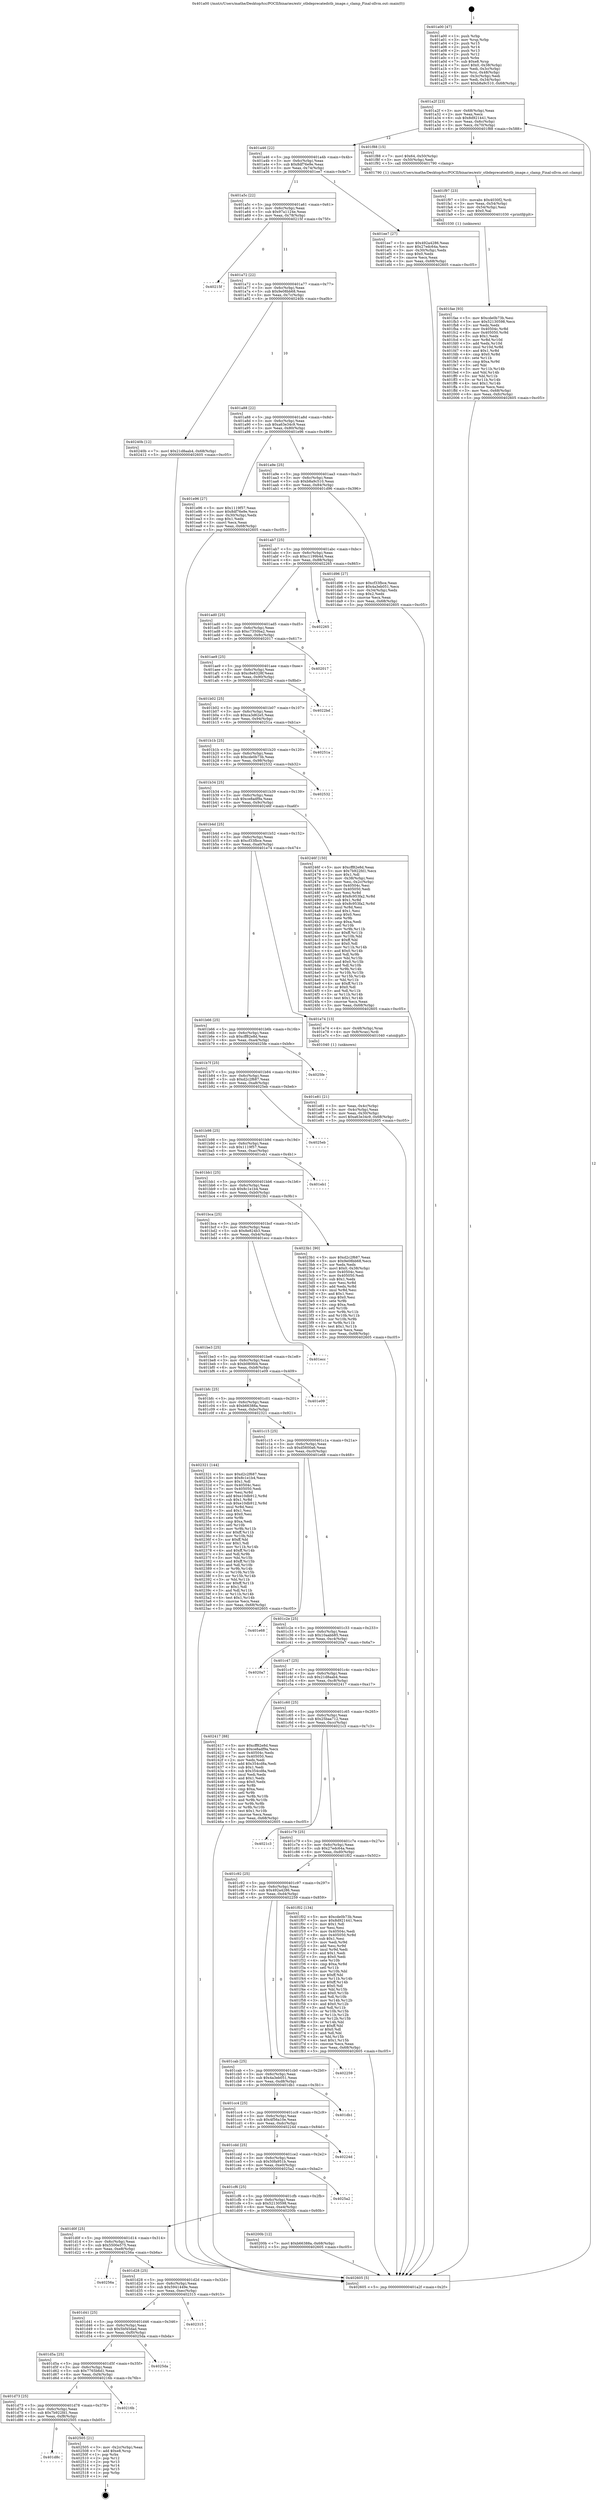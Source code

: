 digraph "0x401a00" {
  label = "0x401a00 (/mnt/c/Users/mathe/Desktop/tcc/POCII/binaries/extr_stbdeprecatedstb_image.c_clamp_Final-ollvm.out::main(0))"
  labelloc = "t"
  node[shape=record]

  Entry [label="",width=0.3,height=0.3,shape=circle,fillcolor=black,style=filled]
  "0x401a2f" [label="{
     0x401a2f [23]\l
     | [instrs]\l
     &nbsp;&nbsp;0x401a2f \<+3\>: mov -0x68(%rbp),%eax\l
     &nbsp;&nbsp;0x401a32 \<+2\>: mov %eax,%ecx\l
     &nbsp;&nbsp;0x401a34 \<+6\>: sub $0x8d921441,%ecx\l
     &nbsp;&nbsp;0x401a3a \<+3\>: mov %eax,-0x6c(%rbp)\l
     &nbsp;&nbsp;0x401a3d \<+3\>: mov %ecx,-0x70(%rbp)\l
     &nbsp;&nbsp;0x401a40 \<+6\>: je 0000000000401f88 \<main+0x588\>\l
  }"]
  "0x401f88" [label="{
     0x401f88 [15]\l
     | [instrs]\l
     &nbsp;&nbsp;0x401f88 \<+7\>: movl $0x64,-0x50(%rbp)\l
     &nbsp;&nbsp;0x401f8f \<+3\>: mov -0x50(%rbp),%edi\l
     &nbsp;&nbsp;0x401f92 \<+5\>: call 0000000000401790 \<clamp\>\l
     | [calls]\l
     &nbsp;&nbsp;0x401790 \{1\} (/mnt/c/Users/mathe/Desktop/tcc/POCII/binaries/extr_stbdeprecatedstb_image.c_clamp_Final-ollvm.out::clamp)\l
  }"]
  "0x401a46" [label="{
     0x401a46 [22]\l
     | [instrs]\l
     &nbsp;&nbsp;0x401a46 \<+5\>: jmp 0000000000401a4b \<main+0x4b\>\l
     &nbsp;&nbsp;0x401a4b \<+3\>: mov -0x6c(%rbp),%eax\l
     &nbsp;&nbsp;0x401a4e \<+5\>: sub $0x8df76e9e,%eax\l
     &nbsp;&nbsp;0x401a53 \<+3\>: mov %eax,-0x74(%rbp)\l
     &nbsp;&nbsp;0x401a56 \<+6\>: je 0000000000401ee7 \<main+0x4e7\>\l
  }"]
  Exit [label="",width=0.3,height=0.3,shape=circle,fillcolor=black,style=filled,peripheries=2]
  "0x401ee7" [label="{
     0x401ee7 [27]\l
     | [instrs]\l
     &nbsp;&nbsp;0x401ee7 \<+5\>: mov $0x492a4286,%eax\l
     &nbsp;&nbsp;0x401eec \<+5\>: mov $0x27edc64a,%ecx\l
     &nbsp;&nbsp;0x401ef1 \<+3\>: mov -0x30(%rbp),%edx\l
     &nbsp;&nbsp;0x401ef4 \<+3\>: cmp $0x0,%edx\l
     &nbsp;&nbsp;0x401ef7 \<+3\>: cmove %ecx,%eax\l
     &nbsp;&nbsp;0x401efa \<+3\>: mov %eax,-0x68(%rbp)\l
     &nbsp;&nbsp;0x401efd \<+5\>: jmp 0000000000402605 \<main+0xc05\>\l
  }"]
  "0x401a5c" [label="{
     0x401a5c [22]\l
     | [instrs]\l
     &nbsp;&nbsp;0x401a5c \<+5\>: jmp 0000000000401a61 \<main+0x61\>\l
     &nbsp;&nbsp;0x401a61 \<+3\>: mov -0x6c(%rbp),%eax\l
     &nbsp;&nbsp;0x401a64 \<+5\>: sub $0x97a1124e,%eax\l
     &nbsp;&nbsp;0x401a69 \<+3\>: mov %eax,-0x78(%rbp)\l
     &nbsp;&nbsp;0x401a6c \<+6\>: je 000000000040215f \<main+0x75f\>\l
  }"]
  "0x401d8c" [label="{
     0x401d8c\l
  }", style=dashed]
  "0x40215f" [label="{
     0x40215f\l
  }", style=dashed]
  "0x401a72" [label="{
     0x401a72 [22]\l
     | [instrs]\l
     &nbsp;&nbsp;0x401a72 \<+5\>: jmp 0000000000401a77 \<main+0x77\>\l
     &nbsp;&nbsp;0x401a77 \<+3\>: mov -0x6c(%rbp),%eax\l
     &nbsp;&nbsp;0x401a7a \<+5\>: sub $0x9e08bb68,%eax\l
     &nbsp;&nbsp;0x401a7f \<+3\>: mov %eax,-0x7c(%rbp)\l
     &nbsp;&nbsp;0x401a82 \<+6\>: je 000000000040240b \<main+0xa0b\>\l
  }"]
  "0x402505" [label="{
     0x402505 [21]\l
     | [instrs]\l
     &nbsp;&nbsp;0x402505 \<+3\>: mov -0x2c(%rbp),%eax\l
     &nbsp;&nbsp;0x402508 \<+7\>: add $0xe8,%rsp\l
     &nbsp;&nbsp;0x40250f \<+1\>: pop %rbx\l
     &nbsp;&nbsp;0x402510 \<+2\>: pop %r12\l
     &nbsp;&nbsp;0x402512 \<+2\>: pop %r13\l
     &nbsp;&nbsp;0x402514 \<+2\>: pop %r14\l
     &nbsp;&nbsp;0x402516 \<+2\>: pop %r15\l
     &nbsp;&nbsp;0x402518 \<+1\>: pop %rbp\l
     &nbsp;&nbsp;0x402519 \<+1\>: ret\l
  }"]
  "0x40240b" [label="{
     0x40240b [12]\l
     | [instrs]\l
     &nbsp;&nbsp;0x40240b \<+7\>: movl $0x21d8aab4,-0x68(%rbp)\l
     &nbsp;&nbsp;0x402412 \<+5\>: jmp 0000000000402605 \<main+0xc05\>\l
  }"]
  "0x401a88" [label="{
     0x401a88 [22]\l
     | [instrs]\l
     &nbsp;&nbsp;0x401a88 \<+5\>: jmp 0000000000401a8d \<main+0x8d\>\l
     &nbsp;&nbsp;0x401a8d \<+3\>: mov -0x6c(%rbp),%eax\l
     &nbsp;&nbsp;0x401a90 \<+5\>: sub $0xa63e34c9,%eax\l
     &nbsp;&nbsp;0x401a95 \<+3\>: mov %eax,-0x80(%rbp)\l
     &nbsp;&nbsp;0x401a98 \<+6\>: je 0000000000401e96 \<main+0x496\>\l
  }"]
  "0x401d73" [label="{
     0x401d73 [25]\l
     | [instrs]\l
     &nbsp;&nbsp;0x401d73 \<+5\>: jmp 0000000000401d78 \<main+0x378\>\l
     &nbsp;&nbsp;0x401d78 \<+3\>: mov -0x6c(%rbp),%eax\l
     &nbsp;&nbsp;0x401d7b \<+5\>: sub $0x7b922fd1,%eax\l
     &nbsp;&nbsp;0x401d80 \<+6\>: mov %eax,-0xf8(%rbp)\l
     &nbsp;&nbsp;0x401d86 \<+6\>: je 0000000000402505 \<main+0xb05\>\l
  }"]
  "0x401e96" [label="{
     0x401e96 [27]\l
     | [instrs]\l
     &nbsp;&nbsp;0x401e96 \<+5\>: mov $0x1119f57,%eax\l
     &nbsp;&nbsp;0x401e9b \<+5\>: mov $0x8df76e9e,%ecx\l
     &nbsp;&nbsp;0x401ea0 \<+3\>: mov -0x30(%rbp),%edx\l
     &nbsp;&nbsp;0x401ea3 \<+3\>: cmp $0x1,%edx\l
     &nbsp;&nbsp;0x401ea6 \<+3\>: cmovl %ecx,%eax\l
     &nbsp;&nbsp;0x401ea9 \<+3\>: mov %eax,-0x68(%rbp)\l
     &nbsp;&nbsp;0x401eac \<+5\>: jmp 0000000000402605 \<main+0xc05\>\l
  }"]
  "0x401a9e" [label="{
     0x401a9e [25]\l
     | [instrs]\l
     &nbsp;&nbsp;0x401a9e \<+5\>: jmp 0000000000401aa3 \<main+0xa3\>\l
     &nbsp;&nbsp;0x401aa3 \<+3\>: mov -0x6c(%rbp),%eax\l
     &nbsp;&nbsp;0x401aa6 \<+5\>: sub $0xb8a9c510,%eax\l
     &nbsp;&nbsp;0x401aab \<+6\>: mov %eax,-0x84(%rbp)\l
     &nbsp;&nbsp;0x401ab1 \<+6\>: je 0000000000401d96 \<main+0x396\>\l
  }"]
  "0x40216b" [label="{
     0x40216b\l
  }", style=dashed]
  "0x401d96" [label="{
     0x401d96 [27]\l
     | [instrs]\l
     &nbsp;&nbsp;0x401d96 \<+5\>: mov $0xcf33fbce,%eax\l
     &nbsp;&nbsp;0x401d9b \<+5\>: mov $0x4a3eb051,%ecx\l
     &nbsp;&nbsp;0x401da0 \<+3\>: mov -0x34(%rbp),%edx\l
     &nbsp;&nbsp;0x401da3 \<+3\>: cmp $0x2,%edx\l
     &nbsp;&nbsp;0x401da6 \<+3\>: cmovne %ecx,%eax\l
     &nbsp;&nbsp;0x401da9 \<+3\>: mov %eax,-0x68(%rbp)\l
     &nbsp;&nbsp;0x401dac \<+5\>: jmp 0000000000402605 \<main+0xc05\>\l
  }"]
  "0x401ab7" [label="{
     0x401ab7 [25]\l
     | [instrs]\l
     &nbsp;&nbsp;0x401ab7 \<+5\>: jmp 0000000000401abc \<main+0xbc\>\l
     &nbsp;&nbsp;0x401abc \<+3\>: mov -0x6c(%rbp),%eax\l
     &nbsp;&nbsp;0x401abf \<+5\>: sub $0xc1199b4d,%eax\l
     &nbsp;&nbsp;0x401ac4 \<+6\>: mov %eax,-0x88(%rbp)\l
     &nbsp;&nbsp;0x401aca \<+6\>: je 0000000000402265 \<main+0x865\>\l
  }"]
  "0x402605" [label="{
     0x402605 [5]\l
     | [instrs]\l
     &nbsp;&nbsp;0x402605 \<+5\>: jmp 0000000000401a2f \<main+0x2f\>\l
  }"]
  "0x401a00" [label="{
     0x401a00 [47]\l
     | [instrs]\l
     &nbsp;&nbsp;0x401a00 \<+1\>: push %rbp\l
     &nbsp;&nbsp;0x401a01 \<+3\>: mov %rsp,%rbp\l
     &nbsp;&nbsp;0x401a04 \<+2\>: push %r15\l
     &nbsp;&nbsp;0x401a06 \<+2\>: push %r14\l
     &nbsp;&nbsp;0x401a08 \<+2\>: push %r13\l
     &nbsp;&nbsp;0x401a0a \<+2\>: push %r12\l
     &nbsp;&nbsp;0x401a0c \<+1\>: push %rbx\l
     &nbsp;&nbsp;0x401a0d \<+7\>: sub $0xe8,%rsp\l
     &nbsp;&nbsp;0x401a14 \<+7\>: movl $0x0,-0x38(%rbp)\l
     &nbsp;&nbsp;0x401a1b \<+3\>: mov %edi,-0x3c(%rbp)\l
     &nbsp;&nbsp;0x401a1e \<+4\>: mov %rsi,-0x48(%rbp)\l
     &nbsp;&nbsp;0x401a22 \<+3\>: mov -0x3c(%rbp),%edi\l
     &nbsp;&nbsp;0x401a25 \<+3\>: mov %edi,-0x34(%rbp)\l
     &nbsp;&nbsp;0x401a28 \<+7\>: movl $0xb8a9c510,-0x68(%rbp)\l
  }"]
  "0x401d5a" [label="{
     0x401d5a [25]\l
     | [instrs]\l
     &nbsp;&nbsp;0x401d5a \<+5\>: jmp 0000000000401d5f \<main+0x35f\>\l
     &nbsp;&nbsp;0x401d5f \<+3\>: mov -0x6c(%rbp),%eax\l
     &nbsp;&nbsp;0x401d62 \<+5\>: sub $0x7765b6d1,%eax\l
     &nbsp;&nbsp;0x401d67 \<+6\>: mov %eax,-0xf4(%rbp)\l
     &nbsp;&nbsp;0x401d6d \<+6\>: je 000000000040216b \<main+0x76b\>\l
  }"]
  "0x402265" [label="{
     0x402265\l
  }", style=dashed]
  "0x401ad0" [label="{
     0x401ad0 [25]\l
     | [instrs]\l
     &nbsp;&nbsp;0x401ad0 \<+5\>: jmp 0000000000401ad5 \<main+0xd5\>\l
     &nbsp;&nbsp;0x401ad5 \<+3\>: mov -0x6c(%rbp),%eax\l
     &nbsp;&nbsp;0x401ad8 \<+5\>: sub $0xc7350ba2,%eax\l
     &nbsp;&nbsp;0x401add \<+6\>: mov %eax,-0x8c(%rbp)\l
     &nbsp;&nbsp;0x401ae3 \<+6\>: je 0000000000402017 \<main+0x617\>\l
  }"]
  "0x4025da" [label="{
     0x4025da\l
  }", style=dashed]
  "0x402017" [label="{
     0x402017\l
  }", style=dashed]
  "0x401ae9" [label="{
     0x401ae9 [25]\l
     | [instrs]\l
     &nbsp;&nbsp;0x401ae9 \<+5\>: jmp 0000000000401aee \<main+0xee\>\l
     &nbsp;&nbsp;0x401aee \<+3\>: mov -0x6c(%rbp),%eax\l
     &nbsp;&nbsp;0x401af1 \<+5\>: sub $0xc8e8328f,%eax\l
     &nbsp;&nbsp;0x401af6 \<+6\>: mov %eax,-0x90(%rbp)\l
     &nbsp;&nbsp;0x401afc \<+6\>: je 00000000004022bd \<main+0x8bd\>\l
  }"]
  "0x401d41" [label="{
     0x401d41 [25]\l
     | [instrs]\l
     &nbsp;&nbsp;0x401d41 \<+5\>: jmp 0000000000401d46 \<main+0x346\>\l
     &nbsp;&nbsp;0x401d46 \<+3\>: mov -0x6c(%rbp),%eax\l
     &nbsp;&nbsp;0x401d49 \<+5\>: sub $0x5bf45dad,%eax\l
     &nbsp;&nbsp;0x401d4e \<+6\>: mov %eax,-0xf0(%rbp)\l
     &nbsp;&nbsp;0x401d54 \<+6\>: je 00000000004025da \<main+0xbda\>\l
  }"]
  "0x4022bd" [label="{
     0x4022bd\l
  }", style=dashed]
  "0x401b02" [label="{
     0x401b02 [25]\l
     | [instrs]\l
     &nbsp;&nbsp;0x401b02 \<+5\>: jmp 0000000000401b07 \<main+0x107\>\l
     &nbsp;&nbsp;0x401b07 \<+3\>: mov -0x6c(%rbp),%eax\l
     &nbsp;&nbsp;0x401b0a \<+5\>: sub $0xca3d62e5,%eax\l
     &nbsp;&nbsp;0x401b0f \<+6\>: mov %eax,-0x94(%rbp)\l
     &nbsp;&nbsp;0x401b15 \<+6\>: je 000000000040251a \<main+0xb1a\>\l
  }"]
  "0x402315" [label="{
     0x402315\l
  }", style=dashed]
  "0x40251a" [label="{
     0x40251a\l
  }", style=dashed]
  "0x401b1b" [label="{
     0x401b1b [25]\l
     | [instrs]\l
     &nbsp;&nbsp;0x401b1b \<+5\>: jmp 0000000000401b20 \<main+0x120\>\l
     &nbsp;&nbsp;0x401b20 \<+3\>: mov -0x6c(%rbp),%eax\l
     &nbsp;&nbsp;0x401b23 \<+5\>: sub $0xcde0b73b,%eax\l
     &nbsp;&nbsp;0x401b28 \<+6\>: mov %eax,-0x98(%rbp)\l
     &nbsp;&nbsp;0x401b2e \<+6\>: je 0000000000402532 \<main+0xb32\>\l
  }"]
  "0x401d28" [label="{
     0x401d28 [25]\l
     | [instrs]\l
     &nbsp;&nbsp;0x401d28 \<+5\>: jmp 0000000000401d2d \<main+0x32d\>\l
     &nbsp;&nbsp;0x401d2d \<+3\>: mov -0x6c(%rbp),%eax\l
     &nbsp;&nbsp;0x401d30 \<+5\>: sub $0x5941449e,%eax\l
     &nbsp;&nbsp;0x401d35 \<+6\>: mov %eax,-0xec(%rbp)\l
     &nbsp;&nbsp;0x401d3b \<+6\>: je 0000000000402315 \<main+0x915\>\l
  }"]
  "0x402532" [label="{
     0x402532\l
  }", style=dashed]
  "0x401b34" [label="{
     0x401b34 [25]\l
     | [instrs]\l
     &nbsp;&nbsp;0x401b34 \<+5\>: jmp 0000000000401b39 \<main+0x139\>\l
     &nbsp;&nbsp;0x401b39 \<+3\>: mov -0x6c(%rbp),%eax\l
     &nbsp;&nbsp;0x401b3c \<+5\>: sub $0xce8adf9a,%eax\l
     &nbsp;&nbsp;0x401b41 \<+6\>: mov %eax,-0x9c(%rbp)\l
     &nbsp;&nbsp;0x401b47 \<+6\>: je 000000000040246f \<main+0xa6f\>\l
  }"]
  "0x40256a" [label="{
     0x40256a\l
  }", style=dashed]
  "0x40246f" [label="{
     0x40246f [150]\l
     | [instrs]\l
     &nbsp;&nbsp;0x40246f \<+5\>: mov $0xcff82e8d,%eax\l
     &nbsp;&nbsp;0x402474 \<+5\>: mov $0x7b922fd1,%ecx\l
     &nbsp;&nbsp;0x402479 \<+2\>: mov $0x1,%dl\l
     &nbsp;&nbsp;0x40247b \<+3\>: mov -0x38(%rbp),%esi\l
     &nbsp;&nbsp;0x40247e \<+3\>: mov %esi,-0x2c(%rbp)\l
     &nbsp;&nbsp;0x402481 \<+7\>: mov 0x40504c,%esi\l
     &nbsp;&nbsp;0x402488 \<+7\>: mov 0x405050,%edi\l
     &nbsp;&nbsp;0x40248f \<+3\>: mov %esi,%r8d\l
     &nbsp;&nbsp;0x402492 \<+7\>: add $0x8c953fa2,%r8d\l
     &nbsp;&nbsp;0x402499 \<+4\>: sub $0x1,%r8d\l
     &nbsp;&nbsp;0x40249d \<+7\>: sub $0x8c953fa2,%r8d\l
     &nbsp;&nbsp;0x4024a4 \<+4\>: imul %r8d,%esi\l
     &nbsp;&nbsp;0x4024a8 \<+3\>: and $0x1,%esi\l
     &nbsp;&nbsp;0x4024ab \<+3\>: cmp $0x0,%esi\l
     &nbsp;&nbsp;0x4024ae \<+4\>: sete %r9b\l
     &nbsp;&nbsp;0x4024b2 \<+3\>: cmp $0xa,%edi\l
     &nbsp;&nbsp;0x4024b5 \<+4\>: setl %r10b\l
     &nbsp;&nbsp;0x4024b9 \<+3\>: mov %r9b,%r11b\l
     &nbsp;&nbsp;0x4024bc \<+4\>: xor $0xff,%r11b\l
     &nbsp;&nbsp;0x4024c0 \<+3\>: mov %r10b,%bl\l
     &nbsp;&nbsp;0x4024c3 \<+3\>: xor $0xff,%bl\l
     &nbsp;&nbsp;0x4024c6 \<+3\>: xor $0x0,%dl\l
     &nbsp;&nbsp;0x4024c9 \<+3\>: mov %r11b,%r14b\l
     &nbsp;&nbsp;0x4024cc \<+4\>: and $0x0,%r14b\l
     &nbsp;&nbsp;0x4024d0 \<+3\>: and %dl,%r9b\l
     &nbsp;&nbsp;0x4024d3 \<+3\>: mov %bl,%r15b\l
     &nbsp;&nbsp;0x4024d6 \<+4\>: and $0x0,%r15b\l
     &nbsp;&nbsp;0x4024da \<+3\>: and %dl,%r10b\l
     &nbsp;&nbsp;0x4024dd \<+3\>: or %r9b,%r14b\l
     &nbsp;&nbsp;0x4024e0 \<+3\>: or %r10b,%r15b\l
     &nbsp;&nbsp;0x4024e3 \<+3\>: xor %r15b,%r14b\l
     &nbsp;&nbsp;0x4024e6 \<+3\>: or %bl,%r11b\l
     &nbsp;&nbsp;0x4024e9 \<+4\>: xor $0xff,%r11b\l
     &nbsp;&nbsp;0x4024ed \<+3\>: or $0x0,%dl\l
     &nbsp;&nbsp;0x4024f0 \<+3\>: and %dl,%r11b\l
     &nbsp;&nbsp;0x4024f3 \<+3\>: or %r11b,%r14b\l
     &nbsp;&nbsp;0x4024f6 \<+4\>: test $0x1,%r14b\l
     &nbsp;&nbsp;0x4024fa \<+3\>: cmovne %ecx,%eax\l
     &nbsp;&nbsp;0x4024fd \<+3\>: mov %eax,-0x68(%rbp)\l
     &nbsp;&nbsp;0x402500 \<+5\>: jmp 0000000000402605 \<main+0xc05\>\l
  }"]
  "0x401b4d" [label="{
     0x401b4d [25]\l
     | [instrs]\l
     &nbsp;&nbsp;0x401b4d \<+5\>: jmp 0000000000401b52 \<main+0x152\>\l
     &nbsp;&nbsp;0x401b52 \<+3\>: mov -0x6c(%rbp),%eax\l
     &nbsp;&nbsp;0x401b55 \<+5\>: sub $0xcf33fbce,%eax\l
     &nbsp;&nbsp;0x401b5a \<+6\>: mov %eax,-0xa0(%rbp)\l
     &nbsp;&nbsp;0x401b60 \<+6\>: je 0000000000401e74 \<main+0x474\>\l
  }"]
  "0x401d0f" [label="{
     0x401d0f [25]\l
     | [instrs]\l
     &nbsp;&nbsp;0x401d0f \<+5\>: jmp 0000000000401d14 \<main+0x314\>\l
     &nbsp;&nbsp;0x401d14 \<+3\>: mov -0x6c(%rbp),%eax\l
     &nbsp;&nbsp;0x401d17 \<+5\>: sub $0x5500e575,%eax\l
     &nbsp;&nbsp;0x401d1c \<+6\>: mov %eax,-0xe8(%rbp)\l
     &nbsp;&nbsp;0x401d22 \<+6\>: je 000000000040256a \<main+0xb6a\>\l
  }"]
  "0x401e74" [label="{
     0x401e74 [13]\l
     | [instrs]\l
     &nbsp;&nbsp;0x401e74 \<+4\>: mov -0x48(%rbp),%rax\l
     &nbsp;&nbsp;0x401e78 \<+4\>: mov 0x8(%rax),%rdi\l
     &nbsp;&nbsp;0x401e7c \<+5\>: call 0000000000401040 \<atoi@plt\>\l
     | [calls]\l
     &nbsp;&nbsp;0x401040 \{1\} (unknown)\l
  }"]
  "0x401b66" [label="{
     0x401b66 [25]\l
     | [instrs]\l
     &nbsp;&nbsp;0x401b66 \<+5\>: jmp 0000000000401b6b \<main+0x16b\>\l
     &nbsp;&nbsp;0x401b6b \<+3\>: mov -0x6c(%rbp),%eax\l
     &nbsp;&nbsp;0x401b6e \<+5\>: sub $0xcff82e8d,%eax\l
     &nbsp;&nbsp;0x401b73 \<+6\>: mov %eax,-0xa4(%rbp)\l
     &nbsp;&nbsp;0x401b79 \<+6\>: je 00000000004025fe \<main+0xbfe\>\l
  }"]
  "0x401e81" [label="{
     0x401e81 [21]\l
     | [instrs]\l
     &nbsp;&nbsp;0x401e81 \<+3\>: mov %eax,-0x4c(%rbp)\l
     &nbsp;&nbsp;0x401e84 \<+3\>: mov -0x4c(%rbp),%eax\l
     &nbsp;&nbsp;0x401e87 \<+3\>: mov %eax,-0x30(%rbp)\l
     &nbsp;&nbsp;0x401e8a \<+7\>: movl $0xa63e34c9,-0x68(%rbp)\l
     &nbsp;&nbsp;0x401e91 \<+5\>: jmp 0000000000402605 \<main+0xc05\>\l
  }"]
  "0x40200b" [label="{
     0x40200b [12]\l
     | [instrs]\l
     &nbsp;&nbsp;0x40200b \<+7\>: movl $0xb66388a,-0x68(%rbp)\l
     &nbsp;&nbsp;0x402012 \<+5\>: jmp 0000000000402605 \<main+0xc05\>\l
  }"]
  "0x4025fe" [label="{
     0x4025fe\l
  }", style=dashed]
  "0x401b7f" [label="{
     0x401b7f [25]\l
     | [instrs]\l
     &nbsp;&nbsp;0x401b7f \<+5\>: jmp 0000000000401b84 \<main+0x184\>\l
     &nbsp;&nbsp;0x401b84 \<+3\>: mov -0x6c(%rbp),%eax\l
     &nbsp;&nbsp;0x401b87 \<+5\>: sub $0xd2c2f687,%eax\l
     &nbsp;&nbsp;0x401b8c \<+6\>: mov %eax,-0xa8(%rbp)\l
     &nbsp;&nbsp;0x401b92 \<+6\>: je 00000000004025eb \<main+0xbeb\>\l
  }"]
  "0x401cf6" [label="{
     0x401cf6 [25]\l
     | [instrs]\l
     &nbsp;&nbsp;0x401cf6 \<+5\>: jmp 0000000000401cfb \<main+0x2fb\>\l
     &nbsp;&nbsp;0x401cfb \<+3\>: mov -0x6c(%rbp),%eax\l
     &nbsp;&nbsp;0x401cfe \<+5\>: sub $0x52130598,%eax\l
     &nbsp;&nbsp;0x401d03 \<+6\>: mov %eax,-0xe4(%rbp)\l
     &nbsp;&nbsp;0x401d09 \<+6\>: je 000000000040200b \<main+0x60b\>\l
  }"]
  "0x4025eb" [label="{
     0x4025eb\l
  }", style=dashed]
  "0x401b98" [label="{
     0x401b98 [25]\l
     | [instrs]\l
     &nbsp;&nbsp;0x401b98 \<+5\>: jmp 0000000000401b9d \<main+0x19d\>\l
     &nbsp;&nbsp;0x401b9d \<+3\>: mov -0x6c(%rbp),%eax\l
     &nbsp;&nbsp;0x401ba0 \<+5\>: sub $0x1119f57,%eax\l
     &nbsp;&nbsp;0x401ba5 \<+6\>: mov %eax,-0xac(%rbp)\l
     &nbsp;&nbsp;0x401bab \<+6\>: je 0000000000401eb1 \<main+0x4b1\>\l
  }"]
  "0x4025a2" [label="{
     0x4025a2\l
  }", style=dashed]
  "0x401eb1" [label="{
     0x401eb1\l
  }", style=dashed]
  "0x401bb1" [label="{
     0x401bb1 [25]\l
     | [instrs]\l
     &nbsp;&nbsp;0x401bb1 \<+5\>: jmp 0000000000401bb6 \<main+0x1b6\>\l
     &nbsp;&nbsp;0x401bb6 \<+3\>: mov -0x6c(%rbp),%eax\l
     &nbsp;&nbsp;0x401bb9 \<+5\>: sub $0x8c1e1b4,%eax\l
     &nbsp;&nbsp;0x401bbe \<+6\>: mov %eax,-0xb0(%rbp)\l
     &nbsp;&nbsp;0x401bc4 \<+6\>: je 00000000004023b1 \<main+0x9b1\>\l
  }"]
  "0x401cdd" [label="{
     0x401cdd [25]\l
     | [instrs]\l
     &nbsp;&nbsp;0x401cdd \<+5\>: jmp 0000000000401ce2 \<main+0x2e2\>\l
     &nbsp;&nbsp;0x401ce2 \<+3\>: mov -0x6c(%rbp),%eax\l
     &nbsp;&nbsp;0x401ce5 \<+5\>: sub $0x50fa951b,%eax\l
     &nbsp;&nbsp;0x401cea \<+6\>: mov %eax,-0xe0(%rbp)\l
     &nbsp;&nbsp;0x401cf0 \<+6\>: je 00000000004025a2 \<main+0xba2\>\l
  }"]
  "0x4023b1" [label="{
     0x4023b1 [90]\l
     | [instrs]\l
     &nbsp;&nbsp;0x4023b1 \<+5\>: mov $0xd2c2f687,%eax\l
     &nbsp;&nbsp;0x4023b6 \<+5\>: mov $0x9e08bb68,%ecx\l
     &nbsp;&nbsp;0x4023bb \<+2\>: xor %edx,%edx\l
     &nbsp;&nbsp;0x4023bd \<+7\>: movl $0x0,-0x38(%rbp)\l
     &nbsp;&nbsp;0x4023c4 \<+7\>: mov 0x40504c,%esi\l
     &nbsp;&nbsp;0x4023cb \<+7\>: mov 0x405050,%edi\l
     &nbsp;&nbsp;0x4023d2 \<+3\>: sub $0x1,%edx\l
     &nbsp;&nbsp;0x4023d5 \<+3\>: mov %esi,%r8d\l
     &nbsp;&nbsp;0x4023d8 \<+3\>: add %edx,%r8d\l
     &nbsp;&nbsp;0x4023db \<+4\>: imul %r8d,%esi\l
     &nbsp;&nbsp;0x4023df \<+3\>: and $0x1,%esi\l
     &nbsp;&nbsp;0x4023e2 \<+3\>: cmp $0x0,%esi\l
     &nbsp;&nbsp;0x4023e5 \<+4\>: sete %r9b\l
     &nbsp;&nbsp;0x4023e9 \<+3\>: cmp $0xa,%edi\l
     &nbsp;&nbsp;0x4023ec \<+4\>: setl %r10b\l
     &nbsp;&nbsp;0x4023f0 \<+3\>: mov %r9b,%r11b\l
     &nbsp;&nbsp;0x4023f3 \<+3\>: and %r10b,%r11b\l
     &nbsp;&nbsp;0x4023f6 \<+3\>: xor %r10b,%r9b\l
     &nbsp;&nbsp;0x4023f9 \<+3\>: or %r9b,%r11b\l
     &nbsp;&nbsp;0x4023fc \<+4\>: test $0x1,%r11b\l
     &nbsp;&nbsp;0x402400 \<+3\>: cmovne %ecx,%eax\l
     &nbsp;&nbsp;0x402403 \<+3\>: mov %eax,-0x68(%rbp)\l
     &nbsp;&nbsp;0x402406 \<+5\>: jmp 0000000000402605 \<main+0xc05\>\l
  }"]
  "0x401bca" [label="{
     0x401bca [25]\l
     | [instrs]\l
     &nbsp;&nbsp;0x401bca \<+5\>: jmp 0000000000401bcf \<main+0x1cf\>\l
     &nbsp;&nbsp;0x401bcf \<+3\>: mov -0x6c(%rbp),%eax\l
     &nbsp;&nbsp;0x401bd2 \<+5\>: sub $0x8e824b3,%eax\l
     &nbsp;&nbsp;0x401bd7 \<+6\>: mov %eax,-0xb4(%rbp)\l
     &nbsp;&nbsp;0x401bdd \<+6\>: je 0000000000401ecc \<main+0x4cc\>\l
  }"]
  "0x40224d" [label="{
     0x40224d\l
  }", style=dashed]
  "0x401ecc" [label="{
     0x401ecc\l
  }", style=dashed]
  "0x401be3" [label="{
     0x401be3 [25]\l
     | [instrs]\l
     &nbsp;&nbsp;0x401be3 \<+5\>: jmp 0000000000401be8 \<main+0x1e8\>\l
     &nbsp;&nbsp;0x401be8 \<+3\>: mov -0x6c(%rbp),%eax\l
     &nbsp;&nbsp;0x401beb \<+5\>: sub $0xb080fd4,%eax\l
     &nbsp;&nbsp;0x401bf0 \<+6\>: mov %eax,-0xb8(%rbp)\l
     &nbsp;&nbsp;0x401bf6 \<+6\>: je 0000000000401e09 \<main+0x409\>\l
  }"]
  "0x401cc4" [label="{
     0x401cc4 [25]\l
     | [instrs]\l
     &nbsp;&nbsp;0x401cc4 \<+5\>: jmp 0000000000401cc9 \<main+0x2c9\>\l
     &nbsp;&nbsp;0x401cc9 \<+3\>: mov -0x6c(%rbp),%eax\l
     &nbsp;&nbsp;0x401ccc \<+5\>: sub $0x4f56a10e,%eax\l
     &nbsp;&nbsp;0x401cd1 \<+6\>: mov %eax,-0xdc(%rbp)\l
     &nbsp;&nbsp;0x401cd7 \<+6\>: je 000000000040224d \<main+0x84d\>\l
  }"]
  "0x401e09" [label="{
     0x401e09\l
  }", style=dashed]
  "0x401bfc" [label="{
     0x401bfc [25]\l
     | [instrs]\l
     &nbsp;&nbsp;0x401bfc \<+5\>: jmp 0000000000401c01 \<main+0x201\>\l
     &nbsp;&nbsp;0x401c01 \<+3\>: mov -0x6c(%rbp),%eax\l
     &nbsp;&nbsp;0x401c04 \<+5\>: sub $0xb66388a,%eax\l
     &nbsp;&nbsp;0x401c09 \<+6\>: mov %eax,-0xbc(%rbp)\l
     &nbsp;&nbsp;0x401c0f \<+6\>: je 0000000000402321 \<main+0x921\>\l
  }"]
  "0x401db1" [label="{
     0x401db1\l
  }", style=dashed]
  "0x402321" [label="{
     0x402321 [144]\l
     | [instrs]\l
     &nbsp;&nbsp;0x402321 \<+5\>: mov $0xd2c2f687,%eax\l
     &nbsp;&nbsp;0x402326 \<+5\>: mov $0x8c1e1b4,%ecx\l
     &nbsp;&nbsp;0x40232b \<+2\>: mov $0x1,%dl\l
     &nbsp;&nbsp;0x40232d \<+7\>: mov 0x40504c,%esi\l
     &nbsp;&nbsp;0x402334 \<+7\>: mov 0x405050,%edi\l
     &nbsp;&nbsp;0x40233b \<+3\>: mov %esi,%r8d\l
     &nbsp;&nbsp;0x40233e \<+7\>: add $0xe10db912,%r8d\l
     &nbsp;&nbsp;0x402345 \<+4\>: sub $0x1,%r8d\l
     &nbsp;&nbsp;0x402349 \<+7\>: sub $0xe10db912,%r8d\l
     &nbsp;&nbsp;0x402350 \<+4\>: imul %r8d,%esi\l
     &nbsp;&nbsp;0x402354 \<+3\>: and $0x1,%esi\l
     &nbsp;&nbsp;0x402357 \<+3\>: cmp $0x0,%esi\l
     &nbsp;&nbsp;0x40235a \<+4\>: sete %r9b\l
     &nbsp;&nbsp;0x40235e \<+3\>: cmp $0xa,%edi\l
     &nbsp;&nbsp;0x402361 \<+4\>: setl %r10b\l
     &nbsp;&nbsp;0x402365 \<+3\>: mov %r9b,%r11b\l
     &nbsp;&nbsp;0x402368 \<+4\>: xor $0xff,%r11b\l
     &nbsp;&nbsp;0x40236c \<+3\>: mov %r10b,%bl\l
     &nbsp;&nbsp;0x40236f \<+3\>: xor $0xff,%bl\l
     &nbsp;&nbsp;0x402372 \<+3\>: xor $0x1,%dl\l
     &nbsp;&nbsp;0x402375 \<+3\>: mov %r11b,%r14b\l
     &nbsp;&nbsp;0x402378 \<+4\>: and $0xff,%r14b\l
     &nbsp;&nbsp;0x40237c \<+3\>: and %dl,%r9b\l
     &nbsp;&nbsp;0x40237f \<+3\>: mov %bl,%r15b\l
     &nbsp;&nbsp;0x402382 \<+4\>: and $0xff,%r15b\l
     &nbsp;&nbsp;0x402386 \<+3\>: and %dl,%r10b\l
     &nbsp;&nbsp;0x402389 \<+3\>: or %r9b,%r14b\l
     &nbsp;&nbsp;0x40238c \<+3\>: or %r10b,%r15b\l
     &nbsp;&nbsp;0x40238f \<+3\>: xor %r15b,%r14b\l
     &nbsp;&nbsp;0x402392 \<+3\>: or %bl,%r11b\l
     &nbsp;&nbsp;0x402395 \<+4\>: xor $0xff,%r11b\l
     &nbsp;&nbsp;0x402399 \<+3\>: or $0x1,%dl\l
     &nbsp;&nbsp;0x40239c \<+3\>: and %dl,%r11b\l
     &nbsp;&nbsp;0x40239f \<+3\>: or %r11b,%r14b\l
     &nbsp;&nbsp;0x4023a2 \<+4\>: test $0x1,%r14b\l
     &nbsp;&nbsp;0x4023a6 \<+3\>: cmovne %ecx,%eax\l
     &nbsp;&nbsp;0x4023a9 \<+3\>: mov %eax,-0x68(%rbp)\l
     &nbsp;&nbsp;0x4023ac \<+5\>: jmp 0000000000402605 \<main+0xc05\>\l
  }"]
  "0x401c15" [label="{
     0x401c15 [25]\l
     | [instrs]\l
     &nbsp;&nbsp;0x401c15 \<+5\>: jmp 0000000000401c1a \<main+0x21a\>\l
     &nbsp;&nbsp;0x401c1a \<+3\>: mov -0x6c(%rbp),%eax\l
     &nbsp;&nbsp;0x401c1d \<+5\>: sub $0xd5600a6,%eax\l
     &nbsp;&nbsp;0x401c22 \<+6\>: mov %eax,-0xc0(%rbp)\l
     &nbsp;&nbsp;0x401c28 \<+6\>: je 0000000000401e68 \<main+0x468\>\l
  }"]
  "0x401cab" [label="{
     0x401cab [25]\l
     | [instrs]\l
     &nbsp;&nbsp;0x401cab \<+5\>: jmp 0000000000401cb0 \<main+0x2b0\>\l
     &nbsp;&nbsp;0x401cb0 \<+3\>: mov -0x6c(%rbp),%eax\l
     &nbsp;&nbsp;0x401cb3 \<+5\>: sub $0x4a3eb051,%eax\l
     &nbsp;&nbsp;0x401cb8 \<+6\>: mov %eax,-0xd8(%rbp)\l
     &nbsp;&nbsp;0x401cbe \<+6\>: je 0000000000401db1 \<main+0x3b1\>\l
  }"]
  "0x401e68" [label="{
     0x401e68\l
  }", style=dashed]
  "0x401c2e" [label="{
     0x401c2e [25]\l
     | [instrs]\l
     &nbsp;&nbsp;0x401c2e \<+5\>: jmp 0000000000401c33 \<main+0x233\>\l
     &nbsp;&nbsp;0x401c33 \<+3\>: mov -0x6c(%rbp),%eax\l
     &nbsp;&nbsp;0x401c36 \<+5\>: sub $0x10aabb85,%eax\l
     &nbsp;&nbsp;0x401c3b \<+6\>: mov %eax,-0xc4(%rbp)\l
     &nbsp;&nbsp;0x401c41 \<+6\>: je 00000000004020a7 \<main+0x6a7\>\l
  }"]
  "0x402259" [label="{
     0x402259\l
  }", style=dashed]
  "0x4020a7" [label="{
     0x4020a7\l
  }", style=dashed]
  "0x401c47" [label="{
     0x401c47 [25]\l
     | [instrs]\l
     &nbsp;&nbsp;0x401c47 \<+5\>: jmp 0000000000401c4c \<main+0x24c\>\l
     &nbsp;&nbsp;0x401c4c \<+3\>: mov -0x6c(%rbp),%eax\l
     &nbsp;&nbsp;0x401c4f \<+5\>: sub $0x21d8aab4,%eax\l
     &nbsp;&nbsp;0x401c54 \<+6\>: mov %eax,-0xc8(%rbp)\l
     &nbsp;&nbsp;0x401c5a \<+6\>: je 0000000000402417 \<main+0xa17\>\l
  }"]
  "0x401fae" [label="{
     0x401fae [93]\l
     | [instrs]\l
     &nbsp;&nbsp;0x401fae \<+5\>: mov $0xcde0b73b,%esi\l
     &nbsp;&nbsp;0x401fb3 \<+5\>: mov $0x52130598,%ecx\l
     &nbsp;&nbsp;0x401fb8 \<+2\>: xor %edx,%edx\l
     &nbsp;&nbsp;0x401fba \<+8\>: mov 0x40504c,%r8d\l
     &nbsp;&nbsp;0x401fc2 \<+8\>: mov 0x405050,%r9d\l
     &nbsp;&nbsp;0x401fca \<+3\>: sub $0x1,%edx\l
     &nbsp;&nbsp;0x401fcd \<+3\>: mov %r8d,%r10d\l
     &nbsp;&nbsp;0x401fd0 \<+3\>: add %edx,%r10d\l
     &nbsp;&nbsp;0x401fd3 \<+4\>: imul %r10d,%r8d\l
     &nbsp;&nbsp;0x401fd7 \<+4\>: and $0x1,%r8d\l
     &nbsp;&nbsp;0x401fdb \<+4\>: cmp $0x0,%r8d\l
     &nbsp;&nbsp;0x401fdf \<+4\>: sete %r11b\l
     &nbsp;&nbsp;0x401fe3 \<+4\>: cmp $0xa,%r9d\l
     &nbsp;&nbsp;0x401fe7 \<+3\>: setl %bl\l
     &nbsp;&nbsp;0x401fea \<+3\>: mov %r11b,%r14b\l
     &nbsp;&nbsp;0x401fed \<+3\>: and %bl,%r14b\l
     &nbsp;&nbsp;0x401ff0 \<+3\>: xor %bl,%r11b\l
     &nbsp;&nbsp;0x401ff3 \<+3\>: or %r11b,%r14b\l
     &nbsp;&nbsp;0x401ff6 \<+4\>: test $0x1,%r14b\l
     &nbsp;&nbsp;0x401ffa \<+3\>: cmovne %ecx,%esi\l
     &nbsp;&nbsp;0x401ffd \<+3\>: mov %esi,-0x68(%rbp)\l
     &nbsp;&nbsp;0x402000 \<+6\>: mov %eax,-0xfc(%rbp)\l
     &nbsp;&nbsp;0x402006 \<+5\>: jmp 0000000000402605 \<main+0xc05\>\l
  }"]
  "0x402417" [label="{
     0x402417 [88]\l
     | [instrs]\l
     &nbsp;&nbsp;0x402417 \<+5\>: mov $0xcff82e8d,%eax\l
     &nbsp;&nbsp;0x40241c \<+5\>: mov $0xce8adf9a,%ecx\l
     &nbsp;&nbsp;0x402421 \<+7\>: mov 0x40504c,%edx\l
     &nbsp;&nbsp;0x402428 \<+7\>: mov 0x405050,%esi\l
     &nbsp;&nbsp;0x40242f \<+2\>: mov %edx,%edi\l
     &nbsp;&nbsp;0x402431 \<+6\>: add $0x354cd8a,%edi\l
     &nbsp;&nbsp;0x402437 \<+3\>: sub $0x1,%edi\l
     &nbsp;&nbsp;0x40243a \<+6\>: sub $0x354cd8a,%edi\l
     &nbsp;&nbsp;0x402440 \<+3\>: imul %edi,%edx\l
     &nbsp;&nbsp;0x402443 \<+3\>: and $0x1,%edx\l
     &nbsp;&nbsp;0x402446 \<+3\>: cmp $0x0,%edx\l
     &nbsp;&nbsp;0x402449 \<+4\>: sete %r8b\l
     &nbsp;&nbsp;0x40244d \<+3\>: cmp $0xa,%esi\l
     &nbsp;&nbsp;0x402450 \<+4\>: setl %r9b\l
     &nbsp;&nbsp;0x402454 \<+3\>: mov %r8b,%r10b\l
     &nbsp;&nbsp;0x402457 \<+3\>: and %r9b,%r10b\l
     &nbsp;&nbsp;0x40245a \<+3\>: xor %r9b,%r8b\l
     &nbsp;&nbsp;0x40245d \<+3\>: or %r8b,%r10b\l
     &nbsp;&nbsp;0x402460 \<+4\>: test $0x1,%r10b\l
     &nbsp;&nbsp;0x402464 \<+3\>: cmovne %ecx,%eax\l
     &nbsp;&nbsp;0x402467 \<+3\>: mov %eax,-0x68(%rbp)\l
     &nbsp;&nbsp;0x40246a \<+5\>: jmp 0000000000402605 \<main+0xc05\>\l
  }"]
  "0x401c60" [label="{
     0x401c60 [25]\l
     | [instrs]\l
     &nbsp;&nbsp;0x401c60 \<+5\>: jmp 0000000000401c65 \<main+0x265\>\l
     &nbsp;&nbsp;0x401c65 \<+3\>: mov -0x6c(%rbp),%eax\l
     &nbsp;&nbsp;0x401c68 \<+5\>: sub $0x25baa712,%eax\l
     &nbsp;&nbsp;0x401c6d \<+6\>: mov %eax,-0xcc(%rbp)\l
     &nbsp;&nbsp;0x401c73 \<+6\>: je 00000000004021c3 \<main+0x7c3\>\l
  }"]
  "0x401f97" [label="{
     0x401f97 [23]\l
     | [instrs]\l
     &nbsp;&nbsp;0x401f97 \<+10\>: movabs $0x4030f2,%rdi\l
     &nbsp;&nbsp;0x401fa1 \<+3\>: mov %eax,-0x54(%rbp)\l
     &nbsp;&nbsp;0x401fa4 \<+3\>: mov -0x54(%rbp),%esi\l
     &nbsp;&nbsp;0x401fa7 \<+2\>: mov $0x0,%al\l
     &nbsp;&nbsp;0x401fa9 \<+5\>: call 0000000000401030 \<printf@plt\>\l
     | [calls]\l
     &nbsp;&nbsp;0x401030 \{1\} (unknown)\l
  }"]
  "0x4021c3" [label="{
     0x4021c3\l
  }", style=dashed]
  "0x401c79" [label="{
     0x401c79 [25]\l
     | [instrs]\l
     &nbsp;&nbsp;0x401c79 \<+5\>: jmp 0000000000401c7e \<main+0x27e\>\l
     &nbsp;&nbsp;0x401c7e \<+3\>: mov -0x6c(%rbp),%eax\l
     &nbsp;&nbsp;0x401c81 \<+5\>: sub $0x27edc64a,%eax\l
     &nbsp;&nbsp;0x401c86 \<+6\>: mov %eax,-0xd0(%rbp)\l
     &nbsp;&nbsp;0x401c8c \<+6\>: je 0000000000401f02 \<main+0x502\>\l
  }"]
  "0x401c92" [label="{
     0x401c92 [25]\l
     | [instrs]\l
     &nbsp;&nbsp;0x401c92 \<+5\>: jmp 0000000000401c97 \<main+0x297\>\l
     &nbsp;&nbsp;0x401c97 \<+3\>: mov -0x6c(%rbp),%eax\l
     &nbsp;&nbsp;0x401c9a \<+5\>: sub $0x492a4286,%eax\l
     &nbsp;&nbsp;0x401c9f \<+6\>: mov %eax,-0xd4(%rbp)\l
     &nbsp;&nbsp;0x401ca5 \<+6\>: je 0000000000402259 \<main+0x859\>\l
  }"]
  "0x401f02" [label="{
     0x401f02 [134]\l
     | [instrs]\l
     &nbsp;&nbsp;0x401f02 \<+5\>: mov $0xcde0b73b,%eax\l
     &nbsp;&nbsp;0x401f07 \<+5\>: mov $0x8d921441,%ecx\l
     &nbsp;&nbsp;0x401f0c \<+2\>: mov $0x1,%dl\l
     &nbsp;&nbsp;0x401f0e \<+2\>: xor %esi,%esi\l
     &nbsp;&nbsp;0x401f10 \<+7\>: mov 0x40504c,%edi\l
     &nbsp;&nbsp;0x401f17 \<+8\>: mov 0x405050,%r8d\l
     &nbsp;&nbsp;0x401f1f \<+3\>: sub $0x1,%esi\l
     &nbsp;&nbsp;0x401f22 \<+3\>: mov %edi,%r9d\l
     &nbsp;&nbsp;0x401f25 \<+3\>: add %esi,%r9d\l
     &nbsp;&nbsp;0x401f28 \<+4\>: imul %r9d,%edi\l
     &nbsp;&nbsp;0x401f2c \<+3\>: and $0x1,%edi\l
     &nbsp;&nbsp;0x401f2f \<+3\>: cmp $0x0,%edi\l
     &nbsp;&nbsp;0x401f32 \<+4\>: sete %r10b\l
     &nbsp;&nbsp;0x401f36 \<+4\>: cmp $0xa,%r8d\l
     &nbsp;&nbsp;0x401f3a \<+4\>: setl %r11b\l
     &nbsp;&nbsp;0x401f3e \<+3\>: mov %r10b,%bl\l
     &nbsp;&nbsp;0x401f41 \<+3\>: xor $0xff,%bl\l
     &nbsp;&nbsp;0x401f44 \<+3\>: mov %r11b,%r14b\l
     &nbsp;&nbsp;0x401f47 \<+4\>: xor $0xff,%r14b\l
     &nbsp;&nbsp;0x401f4b \<+3\>: xor $0x0,%dl\l
     &nbsp;&nbsp;0x401f4e \<+3\>: mov %bl,%r15b\l
     &nbsp;&nbsp;0x401f51 \<+4\>: and $0x0,%r15b\l
     &nbsp;&nbsp;0x401f55 \<+3\>: and %dl,%r10b\l
     &nbsp;&nbsp;0x401f58 \<+3\>: mov %r14b,%r12b\l
     &nbsp;&nbsp;0x401f5b \<+4\>: and $0x0,%r12b\l
     &nbsp;&nbsp;0x401f5f \<+3\>: and %dl,%r11b\l
     &nbsp;&nbsp;0x401f62 \<+3\>: or %r10b,%r15b\l
     &nbsp;&nbsp;0x401f65 \<+3\>: or %r11b,%r12b\l
     &nbsp;&nbsp;0x401f68 \<+3\>: xor %r12b,%r15b\l
     &nbsp;&nbsp;0x401f6b \<+3\>: or %r14b,%bl\l
     &nbsp;&nbsp;0x401f6e \<+3\>: xor $0xff,%bl\l
     &nbsp;&nbsp;0x401f71 \<+3\>: or $0x0,%dl\l
     &nbsp;&nbsp;0x401f74 \<+2\>: and %dl,%bl\l
     &nbsp;&nbsp;0x401f76 \<+3\>: or %bl,%r15b\l
     &nbsp;&nbsp;0x401f79 \<+4\>: test $0x1,%r15b\l
     &nbsp;&nbsp;0x401f7d \<+3\>: cmovne %ecx,%eax\l
     &nbsp;&nbsp;0x401f80 \<+3\>: mov %eax,-0x68(%rbp)\l
     &nbsp;&nbsp;0x401f83 \<+5\>: jmp 0000000000402605 \<main+0xc05\>\l
  }"]
  Entry -> "0x401a00" [label=" 1"]
  "0x401a2f" -> "0x401f88" [label=" 1"]
  "0x401a2f" -> "0x401a46" [label=" 12"]
  "0x402505" -> Exit [label=" 1"]
  "0x401a46" -> "0x401ee7" [label=" 1"]
  "0x401a46" -> "0x401a5c" [label=" 11"]
  "0x401d73" -> "0x401d8c" [label=" 0"]
  "0x401a5c" -> "0x40215f" [label=" 0"]
  "0x401a5c" -> "0x401a72" [label=" 11"]
  "0x401d73" -> "0x402505" [label=" 1"]
  "0x401a72" -> "0x40240b" [label=" 1"]
  "0x401a72" -> "0x401a88" [label=" 10"]
  "0x401d5a" -> "0x401d73" [label=" 1"]
  "0x401a88" -> "0x401e96" [label=" 1"]
  "0x401a88" -> "0x401a9e" [label=" 9"]
  "0x401d5a" -> "0x40216b" [label=" 0"]
  "0x401a9e" -> "0x401d96" [label=" 1"]
  "0x401a9e" -> "0x401ab7" [label=" 8"]
  "0x401d96" -> "0x402605" [label=" 1"]
  "0x401a00" -> "0x401a2f" [label=" 1"]
  "0x402605" -> "0x401a2f" [label=" 12"]
  "0x401d41" -> "0x401d5a" [label=" 1"]
  "0x401ab7" -> "0x402265" [label=" 0"]
  "0x401ab7" -> "0x401ad0" [label=" 8"]
  "0x401d41" -> "0x4025da" [label=" 0"]
  "0x401ad0" -> "0x402017" [label=" 0"]
  "0x401ad0" -> "0x401ae9" [label=" 8"]
  "0x401d28" -> "0x401d41" [label=" 1"]
  "0x401ae9" -> "0x4022bd" [label=" 0"]
  "0x401ae9" -> "0x401b02" [label=" 8"]
  "0x401d28" -> "0x402315" [label=" 0"]
  "0x401b02" -> "0x40251a" [label=" 0"]
  "0x401b02" -> "0x401b1b" [label=" 8"]
  "0x401d0f" -> "0x401d28" [label=" 1"]
  "0x401b1b" -> "0x402532" [label=" 0"]
  "0x401b1b" -> "0x401b34" [label=" 8"]
  "0x401d0f" -> "0x40256a" [label=" 0"]
  "0x401b34" -> "0x40246f" [label=" 1"]
  "0x401b34" -> "0x401b4d" [label=" 7"]
  "0x40246f" -> "0x402605" [label=" 1"]
  "0x401b4d" -> "0x401e74" [label=" 1"]
  "0x401b4d" -> "0x401b66" [label=" 6"]
  "0x401e74" -> "0x401e81" [label=" 1"]
  "0x401e81" -> "0x402605" [label=" 1"]
  "0x401e96" -> "0x402605" [label=" 1"]
  "0x401ee7" -> "0x402605" [label=" 1"]
  "0x402417" -> "0x402605" [label=" 1"]
  "0x401b66" -> "0x4025fe" [label=" 0"]
  "0x401b66" -> "0x401b7f" [label=" 6"]
  "0x40240b" -> "0x402605" [label=" 1"]
  "0x401b7f" -> "0x4025eb" [label=" 0"]
  "0x401b7f" -> "0x401b98" [label=" 6"]
  "0x402321" -> "0x402605" [label=" 1"]
  "0x401b98" -> "0x401eb1" [label=" 0"]
  "0x401b98" -> "0x401bb1" [label=" 6"]
  "0x40200b" -> "0x402605" [label=" 1"]
  "0x401bb1" -> "0x4023b1" [label=" 1"]
  "0x401bb1" -> "0x401bca" [label=" 5"]
  "0x401cf6" -> "0x40200b" [label=" 1"]
  "0x401bca" -> "0x401ecc" [label=" 0"]
  "0x401bca" -> "0x401be3" [label=" 5"]
  "0x4023b1" -> "0x402605" [label=" 1"]
  "0x401be3" -> "0x401e09" [label=" 0"]
  "0x401be3" -> "0x401bfc" [label=" 5"]
  "0x401cdd" -> "0x4025a2" [label=" 0"]
  "0x401bfc" -> "0x402321" [label=" 1"]
  "0x401bfc" -> "0x401c15" [label=" 4"]
  "0x401cf6" -> "0x401d0f" [label=" 1"]
  "0x401c15" -> "0x401e68" [label=" 0"]
  "0x401c15" -> "0x401c2e" [label=" 4"]
  "0x401cc4" -> "0x40224d" [label=" 0"]
  "0x401c2e" -> "0x4020a7" [label=" 0"]
  "0x401c2e" -> "0x401c47" [label=" 4"]
  "0x401cdd" -> "0x401cf6" [label=" 2"]
  "0x401c47" -> "0x402417" [label=" 1"]
  "0x401c47" -> "0x401c60" [label=" 3"]
  "0x401cab" -> "0x401db1" [label=" 0"]
  "0x401c60" -> "0x4021c3" [label=" 0"]
  "0x401c60" -> "0x401c79" [label=" 3"]
  "0x401cc4" -> "0x401cdd" [label=" 2"]
  "0x401c79" -> "0x401f02" [label=" 1"]
  "0x401c79" -> "0x401c92" [label=" 2"]
  "0x401f02" -> "0x402605" [label=" 1"]
  "0x401f88" -> "0x401f97" [label=" 1"]
  "0x401f97" -> "0x401fae" [label=" 1"]
  "0x401fae" -> "0x402605" [label=" 1"]
  "0x401cab" -> "0x401cc4" [label=" 2"]
  "0x401c92" -> "0x402259" [label=" 0"]
  "0x401c92" -> "0x401cab" [label=" 2"]
}
